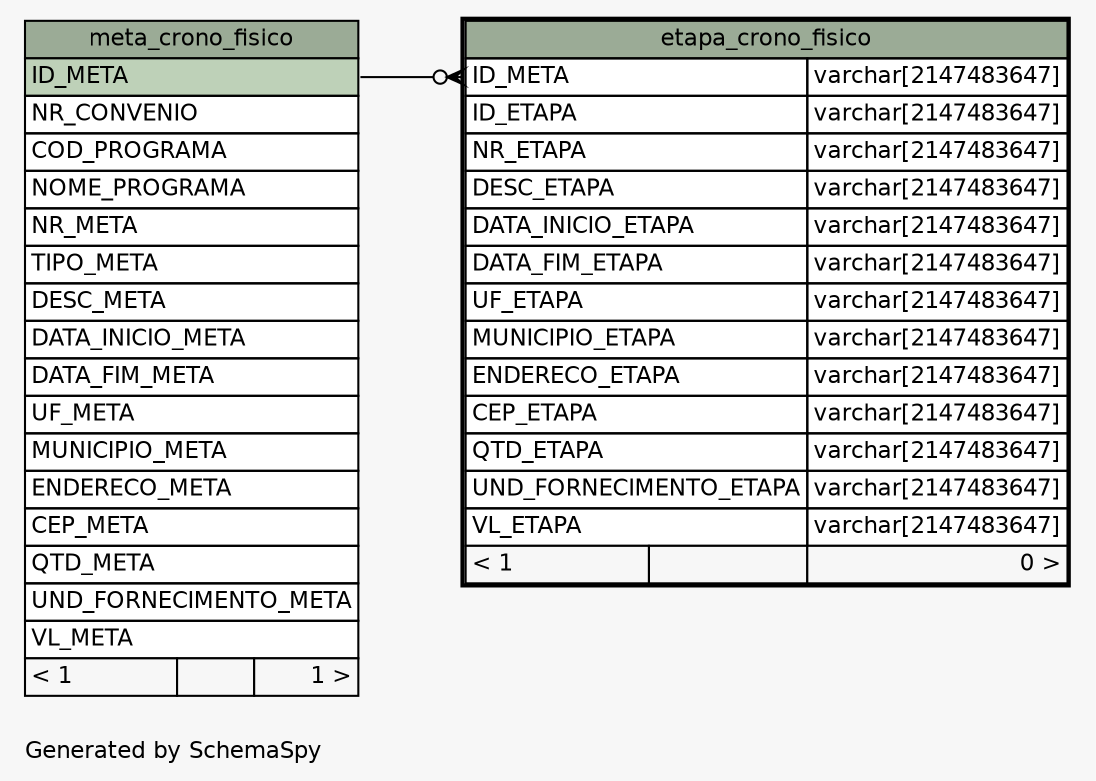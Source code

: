 // dot 2.38.0 on Windows 10 10.0
// SchemaSpy rev 590
digraph "oneDegreeRelationshipsDiagram" {
  graph [
    rankdir="RL"
    bgcolor="#f7f7f7"
    label="\nGenerated by SchemaSpy"
    labeljust="l"
    nodesep="0.18"
    ranksep="0.46"
    fontname="Helvetica"
    fontsize="11"
  ];
  node [
    fontname="Helvetica"
    fontsize="11"
    shape="plaintext"
  ];
  edge [
    arrowsize="0.8"
  ];
  "etapa_crono_fisico":"ID_META":w -> "meta_crono_fisico":"ID_META":e [arrowhead=none dir=back arrowtail=crowodot];
  "etapa_crono_fisico" [
    label=<
    <TABLE BORDER="2" CELLBORDER="1" CELLSPACING="0" BGCOLOR="#ffffff">
      <TR><TD COLSPAN="3" BGCOLOR="#9bab96" ALIGN="CENTER">etapa_crono_fisico</TD></TR>
      <TR><TD PORT="ID_META" COLSPAN="2" ALIGN="LEFT">ID_META</TD><TD PORT="ID_META.type" ALIGN="LEFT">varchar[2147483647]</TD></TR>
      <TR><TD PORT="ID_ETAPA" COLSPAN="2" ALIGN="LEFT">ID_ETAPA</TD><TD PORT="ID_ETAPA.type" ALIGN="LEFT">varchar[2147483647]</TD></TR>
      <TR><TD PORT="NR_ETAPA" COLSPAN="2" ALIGN="LEFT">NR_ETAPA</TD><TD PORT="NR_ETAPA.type" ALIGN="LEFT">varchar[2147483647]</TD></TR>
      <TR><TD PORT="DESC_ETAPA" COLSPAN="2" ALIGN="LEFT">DESC_ETAPA</TD><TD PORT="DESC_ETAPA.type" ALIGN="LEFT">varchar[2147483647]</TD></TR>
      <TR><TD PORT="DATA_INICIO_ETAPA" COLSPAN="2" ALIGN="LEFT">DATA_INICIO_ETAPA</TD><TD PORT="DATA_INICIO_ETAPA.type" ALIGN="LEFT">varchar[2147483647]</TD></TR>
      <TR><TD PORT="DATA_FIM_ETAPA" COLSPAN="2" ALIGN="LEFT">DATA_FIM_ETAPA</TD><TD PORT="DATA_FIM_ETAPA.type" ALIGN="LEFT">varchar[2147483647]</TD></TR>
      <TR><TD PORT="UF_ETAPA" COLSPAN="2" ALIGN="LEFT">UF_ETAPA</TD><TD PORT="UF_ETAPA.type" ALIGN="LEFT">varchar[2147483647]</TD></TR>
      <TR><TD PORT="MUNICIPIO_ETAPA" COLSPAN="2" ALIGN="LEFT">MUNICIPIO_ETAPA</TD><TD PORT="MUNICIPIO_ETAPA.type" ALIGN="LEFT">varchar[2147483647]</TD></TR>
      <TR><TD PORT="ENDERECO_ETAPA" COLSPAN="2" ALIGN="LEFT">ENDERECO_ETAPA</TD><TD PORT="ENDERECO_ETAPA.type" ALIGN="LEFT">varchar[2147483647]</TD></TR>
      <TR><TD PORT="CEP_ETAPA" COLSPAN="2" ALIGN="LEFT">CEP_ETAPA</TD><TD PORT="CEP_ETAPA.type" ALIGN="LEFT">varchar[2147483647]</TD></TR>
      <TR><TD PORT="QTD_ETAPA" COLSPAN="2" ALIGN="LEFT">QTD_ETAPA</TD><TD PORT="QTD_ETAPA.type" ALIGN="LEFT">varchar[2147483647]</TD></TR>
      <TR><TD PORT="UND_FORNECIMENTO_ETAPA" COLSPAN="2" ALIGN="LEFT">UND_FORNECIMENTO_ETAPA</TD><TD PORT="UND_FORNECIMENTO_ETAPA.type" ALIGN="LEFT">varchar[2147483647]</TD></TR>
      <TR><TD PORT="VL_ETAPA" COLSPAN="2" ALIGN="LEFT">VL_ETAPA</TD><TD PORT="VL_ETAPA.type" ALIGN="LEFT">varchar[2147483647]</TD></TR>
      <TR><TD ALIGN="LEFT" BGCOLOR="#f7f7f7">&lt; 1</TD><TD ALIGN="RIGHT" BGCOLOR="#f7f7f7">  </TD><TD ALIGN="RIGHT" BGCOLOR="#f7f7f7">0 &gt;</TD></TR>
    </TABLE>>
    URL="etapa_crono_fisico.html"
    tooltip="etapa_crono_fisico"
  ];
  "meta_crono_fisico" [
    label=<
    <TABLE BORDER="0" CELLBORDER="1" CELLSPACING="0" BGCOLOR="#ffffff">
      <TR><TD COLSPAN="3" BGCOLOR="#9bab96" ALIGN="CENTER">meta_crono_fisico</TD></TR>
      <TR><TD PORT="ID_META" COLSPAN="3" BGCOLOR="#bed1b8" ALIGN="LEFT">ID_META</TD></TR>
      <TR><TD PORT="NR_CONVENIO" COLSPAN="3" ALIGN="LEFT">NR_CONVENIO</TD></TR>
      <TR><TD PORT="COD_PROGRAMA" COLSPAN="3" ALIGN="LEFT">COD_PROGRAMA</TD></TR>
      <TR><TD PORT="NOME_PROGRAMA" COLSPAN="3" ALIGN="LEFT">NOME_PROGRAMA</TD></TR>
      <TR><TD PORT="NR_META" COLSPAN="3" ALIGN="LEFT">NR_META</TD></TR>
      <TR><TD PORT="TIPO_META" COLSPAN="3" ALIGN="LEFT">TIPO_META</TD></TR>
      <TR><TD PORT="DESC_META" COLSPAN="3" ALIGN="LEFT">DESC_META</TD></TR>
      <TR><TD PORT="DATA_INICIO_META" COLSPAN="3" ALIGN="LEFT">DATA_INICIO_META</TD></TR>
      <TR><TD PORT="DATA_FIM_META" COLSPAN="3" ALIGN="LEFT">DATA_FIM_META</TD></TR>
      <TR><TD PORT="UF_META" COLSPAN="3" ALIGN="LEFT">UF_META</TD></TR>
      <TR><TD PORT="MUNICIPIO_META" COLSPAN="3" ALIGN="LEFT">MUNICIPIO_META</TD></TR>
      <TR><TD PORT="ENDERECO_META" COLSPAN="3" ALIGN="LEFT">ENDERECO_META</TD></TR>
      <TR><TD PORT="CEP_META" COLSPAN="3" ALIGN="LEFT">CEP_META</TD></TR>
      <TR><TD PORT="QTD_META" COLSPAN="3" ALIGN="LEFT">QTD_META</TD></TR>
      <TR><TD PORT="UND_FORNECIMENTO_META" COLSPAN="3" ALIGN="LEFT">UND_FORNECIMENTO_META</TD></TR>
      <TR><TD PORT="VL_META" COLSPAN="3" ALIGN="LEFT">VL_META</TD></TR>
      <TR><TD ALIGN="LEFT" BGCOLOR="#f7f7f7">&lt; 1</TD><TD ALIGN="RIGHT" BGCOLOR="#f7f7f7">  </TD><TD ALIGN="RIGHT" BGCOLOR="#f7f7f7">1 &gt;</TD></TR>
    </TABLE>>
    URL="meta_crono_fisico.html"
    tooltip="meta_crono_fisico"
  ];
}
